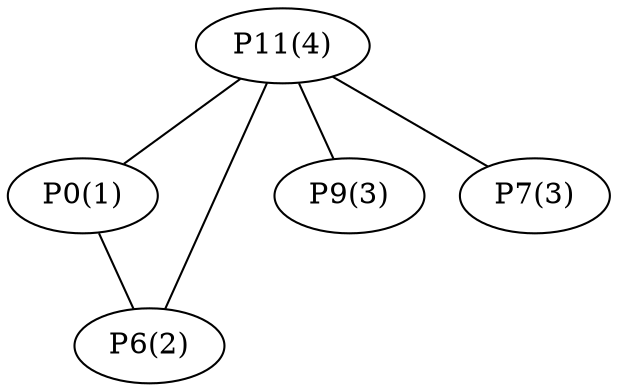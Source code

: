 graph network {
	"P0(1)";
	"P6(2)";
	"P11(4)";
	"P9(3)";
	"P7(3)";
	"P0(1)" -- "P6(2)";
	"P11(4)" -- "P6(2)";
	"P11(4)" -- "P9(3)";
	"P11(4)" -- "P7(3)";
	"P11(4)" -- "P0(1)";
}